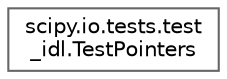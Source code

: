digraph "Graphical Class Hierarchy"
{
 // LATEX_PDF_SIZE
  bgcolor="transparent";
  edge [fontname=Helvetica,fontsize=10,labelfontname=Helvetica,labelfontsize=10];
  node [fontname=Helvetica,fontsize=10,shape=box,height=0.2,width=0.4];
  rankdir="LR";
  Node0 [id="Node000000",label="scipy.io.tests.test\l_idl.TestPointers",height=0.2,width=0.4,color="grey40", fillcolor="white", style="filled",URL="$d9/d29/classscipy_1_1io_1_1tests_1_1test__idl_1_1TestPointers.html",tooltip=" "];
}
